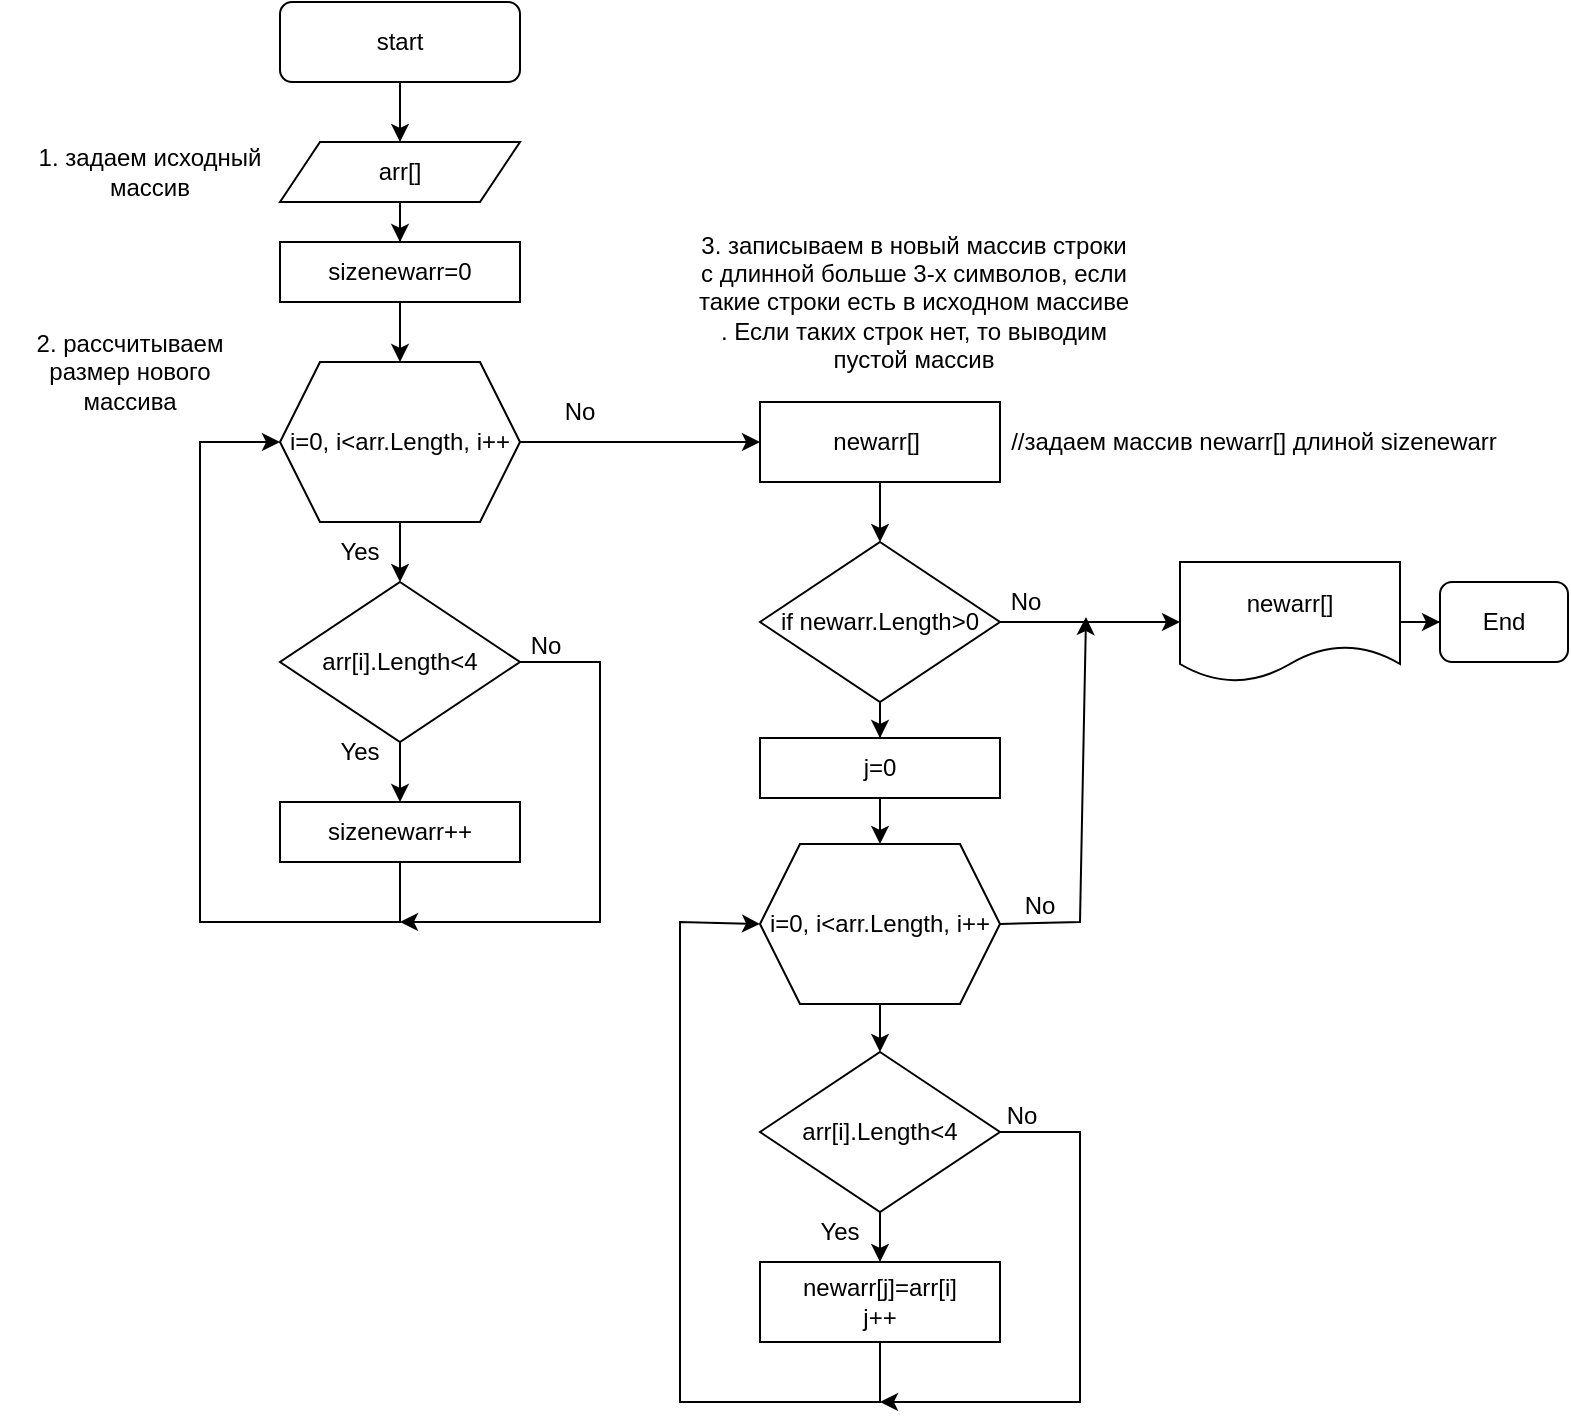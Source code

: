 <mxfile version="24.3.1" type="device">
  <diagram id="C5RBs43oDa-KdzZeNtuy" name="Page-1">
    <mxGraphModel dx="1380" dy="783" grid="1" gridSize="10" guides="1" tooltips="1" connect="1" arrows="1" fold="1" page="1" pageScale="1" pageWidth="827" pageHeight="1169" math="0" shadow="0">
      <root>
        <mxCell id="WIyWlLk6GJQsqaUBKTNV-0" />
        <mxCell id="WIyWlLk6GJQsqaUBKTNV-1" parent="WIyWlLk6GJQsqaUBKTNV-0" />
        <mxCell id="GWMxjnHyGKg8J2kY3fZM-7" value="" style="edgeStyle=orthogonalEdgeStyle;rounded=0;orthogonalLoop=1;jettySize=auto;html=1;entryX=0.5;entryY=0;entryDx=0;entryDy=0;" edge="1" parent="WIyWlLk6GJQsqaUBKTNV-1" source="WIyWlLk6GJQsqaUBKTNV-3" target="GWMxjnHyGKg8J2kY3fZM-0">
          <mxGeometry relative="1" as="geometry">
            <Array as="points" />
          </mxGeometry>
        </mxCell>
        <mxCell id="WIyWlLk6GJQsqaUBKTNV-3" value="start" style="rounded=1;whiteSpace=wrap;html=1;fontSize=12;glass=0;strokeWidth=1;shadow=0;" parent="WIyWlLk6GJQsqaUBKTNV-1" vertex="1">
          <mxGeometry x="160" y="80" width="120" height="40" as="geometry" />
        </mxCell>
        <mxCell id="GWMxjnHyGKg8J2kY3fZM-4" value="" style="edgeStyle=orthogonalEdgeStyle;rounded=0;orthogonalLoop=1;jettySize=auto;html=1;" edge="1" parent="WIyWlLk6GJQsqaUBKTNV-1" source="GWMxjnHyGKg8J2kY3fZM-0" target="GWMxjnHyGKg8J2kY3fZM-2">
          <mxGeometry relative="1" as="geometry" />
        </mxCell>
        <mxCell id="GWMxjnHyGKg8J2kY3fZM-0" value="arr[]" style="shape=parallelogram;perimeter=parallelogramPerimeter;whiteSpace=wrap;html=1;fixedSize=1;" vertex="1" parent="WIyWlLk6GJQsqaUBKTNV-1">
          <mxGeometry x="160" y="150" width="120" height="30" as="geometry" />
        </mxCell>
        <mxCell id="GWMxjnHyGKg8J2kY3fZM-8" value="" style="edgeStyle=orthogonalEdgeStyle;rounded=0;orthogonalLoop=1;jettySize=auto;html=1;" edge="1" parent="WIyWlLk6GJQsqaUBKTNV-1" source="GWMxjnHyGKg8J2kY3fZM-2">
          <mxGeometry relative="1" as="geometry">
            <mxPoint x="220" y="260" as="targetPoint" />
          </mxGeometry>
        </mxCell>
        <mxCell id="GWMxjnHyGKg8J2kY3fZM-2" value="sizenewarr=0" style="rounded=0;whiteSpace=wrap;html=1;" vertex="1" parent="WIyWlLk6GJQsqaUBKTNV-1">
          <mxGeometry x="160" y="200" width="120" height="30" as="geometry" />
        </mxCell>
        <mxCell id="GWMxjnHyGKg8J2kY3fZM-12" value="" style="edgeStyle=orthogonalEdgeStyle;rounded=0;orthogonalLoop=1;jettySize=auto;html=1;" edge="1" parent="WIyWlLk6GJQsqaUBKTNV-1" source="GWMxjnHyGKg8J2kY3fZM-9" target="GWMxjnHyGKg8J2kY3fZM-10">
          <mxGeometry relative="1" as="geometry" />
        </mxCell>
        <mxCell id="GWMxjnHyGKg8J2kY3fZM-23" value="" style="edgeStyle=orthogonalEdgeStyle;rounded=0;orthogonalLoop=1;jettySize=auto;html=1;entryX=0;entryY=0.5;entryDx=0;entryDy=0;" edge="1" parent="WIyWlLk6GJQsqaUBKTNV-1" source="GWMxjnHyGKg8J2kY3fZM-9" target="GWMxjnHyGKg8J2kY3fZM-59">
          <mxGeometry relative="1" as="geometry">
            <mxPoint x="400" y="300" as="targetPoint" />
          </mxGeometry>
        </mxCell>
        <mxCell id="GWMxjnHyGKg8J2kY3fZM-9" value="i=0, i&amp;lt;arr.Length, i++" style="shape=hexagon;perimeter=hexagonPerimeter2;whiteSpace=wrap;html=1;fixedSize=1;" vertex="1" parent="WIyWlLk6GJQsqaUBKTNV-1">
          <mxGeometry x="160" y="260" width="120" height="80" as="geometry" />
        </mxCell>
        <mxCell id="GWMxjnHyGKg8J2kY3fZM-13" value="" style="edgeStyle=orthogonalEdgeStyle;rounded=0;orthogonalLoop=1;jettySize=auto;html=1;" edge="1" parent="WIyWlLk6GJQsqaUBKTNV-1" source="GWMxjnHyGKg8J2kY3fZM-10" target="GWMxjnHyGKg8J2kY3fZM-11">
          <mxGeometry relative="1" as="geometry" />
        </mxCell>
        <mxCell id="GWMxjnHyGKg8J2kY3fZM-10" value="arr[i].Length&amp;lt;4" style="rhombus;whiteSpace=wrap;html=1;" vertex="1" parent="WIyWlLk6GJQsqaUBKTNV-1">
          <mxGeometry x="160" y="370" width="120" height="80" as="geometry" />
        </mxCell>
        <mxCell id="GWMxjnHyGKg8J2kY3fZM-11" value="sizenewarr++" style="rounded=0;whiteSpace=wrap;html=1;" vertex="1" parent="WIyWlLk6GJQsqaUBKTNV-1">
          <mxGeometry x="160" y="480" width="120" height="30" as="geometry" />
        </mxCell>
        <mxCell id="GWMxjnHyGKg8J2kY3fZM-14" value="Yes" style="text;html=1;align=center;verticalAlign=middle;whiteSpace=wrap;rounded=0;" vertex="1" parent="WIyWlLk6GJQsqaUBKTNV-1">
          <mxGeometry x="170" y="340" width="60" height="30" as="geometry" />
        </mxCell>
        <mxCell id="GWMxjnHyGKg8J2kY3fZM-15" value="Yes" style="text;html=1;align=center;verticalAlign=middle;whiteSpace=wrap;rounded=0;" vertex="1" parent="WIyWlLk6GJQsqaUBKTNV-1">
          <mxGeometry x="170" y="440" width="60" height="30" as="geometry" />
        </mxCell>
        <mxCell id="GWMxjnHyGKg8J2kY3fZM-16" value="" style="endArrow=classic;html=1;rounded=0;exitX=0.5;exitY=1;exitDx=0;exitDy=0;entryX=0;entryY=0.5;entryDx=0;entryDy=0;" edge="1" parent="WIyWlLk6GJQsqaUBKTNV-1" source="GWMxjnHyGKg8J2kY3fZM-11" target="GWMxjnHyGKg8J2kY3fZM-9">
          <mxGeometry width="50" height="50" relative="1" as="geometry">
            <mxPoint x="250" y="340" as="sourcePoint" />
            <mxPoint x="260" y="550" as="targetPoint" />
            <Array as="points">
              <mxPoint x="220" y="540" />
              <mxPoint x="120" y="540" />
              <mxPoint x="120" y="300" />
            </Array>
          </mxGeometry>
        </mxCell>
        <mxCell id="GWMxjnHyGKg8J2kY3fZM-17" value="" style="endArrow=classic;html=1;rounded=0;exitX=1;exitY=0.5;exitDx=0;exitDy=0;" edge="1" parent="WIyWlLk6GJQsqaUBKTNV-1" source="GWMxjnHyGKg8J2kY3fZM-10">
          <mxGeometry width="50" height="50" relative="1" as="geometry">
            <mxPoint x="250" y="340" as="sourcePoint" />
            <mxPoint x="220" y="540" as="targetPoint" />
            <Array as="points">
              <mxPoint x="320" y="410" />
              <mxPoint x="320" y="540" />
            </Array>
          </mxGeometry>
        </mxCell>
        <mxCell id="GWMxjnHyGKg8J2kY3fZM-18" value="No" style="text;html=1;align=center;verticalAlign=middle;whiteSpace=wrap;rounded=0;" vertex="1" parent="WIyWlLk6GJQsqaUBKTNV-1">
          <mxGeometry x="263" y="387" width="60" height="30" as="geometry" />
        </mxCell>
        <mxCell id="GWMxjnHyGKg8J2kY3fZM-31" value="" style="edgeStyle=orthogonalEdgeStyle;rounded=0;orthogonalLoop=1;jettySize=auto;html=1;" edge="1" parent="WIyWlLk6GJQsqaUBKTNV-1" source="GWMxjnHyGKg8J2kY3fZM-25" target="GWMxjnHyGKg8J2kY3fZM-29">
          <mxGeometry relative="1" as="geometry" />
        </mxCell>
        <mxCell id="GWMxjnHyGKg8J2kY3fZM-41" value="" style="edgeStyle=orthogonalEdgeStyle;rounded=0;orthogonalLoop=1;jettySize=auto;html=1;entryX=0.5;entryY=0;entryDx=0;entryDy=0;" edge="1" parent="WIyWlLk6GJQsqaUBKTNV-1" source="GWMxjnHyGKg8J2kY3fZM-25" target="GWMxjnHyGKg8J2kY3fZM-35">
          <mxGeometry relative="1" as="geometry" />
        </mxCell>
        <mxCell id="GWMxjnHyGKg8J2kY3fZM-25" value="if newarr.Length&amp;gt;0" style="rhombus;whiteSpace=wrap;html=1;" vertex="1" parent="WIyWlLk6GJQsqaUBKTNV-1">
          <mxGeometry x="400" y="350" width="120" height="80" as="geometry" />
        </mxCell>
        <mxCell id="GWMxjnHyGKg8J2kY3fZM-32" value="" style="edgeStyle=orthogonalEdgeStyle;rounded=0;orthogonalLoop=1;jettySize=auto;html=1;" edge="1" parent="WIyWlLk6GJQsqaUBKTNV-1" source="GWMxjnHyGKg8J2kY3fZM-29" target="GWMxjnHyGKg8J2kY3fZM-30">
          <mxGeometry relative="1" as="geometry" />
        </mxCell>
        <mxCell id="GWMxjnHyGKg8J2kY3fZM-29" value="newarr[]" style="shape=document;whiteSpace=wrap;html=1;boundedLbl=1;" vertex="1" parent="WIyWlLk6GJQsqaUBKTNV-1">
          <mxGeometry x="610" y="360" width="110" height="60" as="geometry" />
        </mxCell>
        <mxCell id="GWMxjnHyGKg8J2kY3fZM-30" value="End" style="rounded=1;whiteSpace=wrap;html=1;fontSize=12;glass=0;strokeWidth=1;shadow=0;" vertex="1" parent="WIyWlLk6GJQsqaUBKTNV-1">
          <mxGeometry x="740" y="370" width="64" height="40" as="geometry" />
        </mxCell>
        <mxCell id="GWMxjnHyGKg8J2kY3fZM-33" value="No" style="text;html=1;align=center;verticalAlign=middle;whiteSpace=wrap;rounded=0;" vertex="1" parent="WIyWlLk6GJQsqaUBKTNV-1">
          <mxGeometry x="503" y="365" width="60" height="30" as="geometry" />
        </mxCell>
        <mxCell id="GWMxjnHyGKg8J2kY3fZM-45" value="" style="edgeStyle=orthogonalEdgeStyle;rounded=0;orthogonalLoop=1;jettySize=auto;html=1;" edge="1" parent="WIyWlLk6GJQsqaUBKTNV-1" source="GWMxjnHyGKg8J2kY3fZM-34" target="GWMxjnHyGKg8J2kY3fZM-44">
          <mxGeometry relative="1" as="geometry" />
        </mxCell>
        <mxCell id="GWMxjnHyGKg8J2kY3fZM-34" value="arr[i].Length&amp;lt;4" style="rhombus;whiteSpace=wrap;html=1;" vertex="1" parent="WIyWlLk6GJQsqaUBKTNV-1">
          <mxGeometry x="400" y="605" width="120" height="80" as="geometry" />
        </mxCell>
        <mxCell id="GWMxjnHyGKg8J2kY3fZM-42" value="" style="edgeStyle=orthogonalEdgeStyle;rounded=0;orthogonalLoop=1;jettySize=auto;html=1;" edge="1" parent="WIyWlLk6GJQsqaUBKTNV-1" source="GWMxjnHyGKg8J2kY3fZM-35" target="GWMxjnHyGKg8J2kY3fZM-36">
          <mxGeometry relative="1" as="geometry" />
        </mxCell>
        <mxCell id="GWMxjnHyGKg8J2kY3fZM-35" value="j=0" style="rounded=0;whiteSpace=wrap;html=1;" vertex="1" parent="WIyWlLk6GJQsqaUBKTNV-1">
          <mxGeometry x="400" y="448" width="120" height="30" as="geometry" />
        </mxCell>
        <mxCell id="GWMxjnHyGKg8J2kY3fZM-43" value="" style="edgeStyle=orthogonalEdgeStyle;rounded=0;orthogonalLoop=1;jettySize=auto;html=1;" edge="1" parent="WIyWlLk6GJQsqaUBKTNV-1" source="GWMxjnHyGKg8J2kY3fZM-36" target="GWMxjnHyGKg8J2kY3fZM-34">
          <mxGeometry relative="1" as="geometry" />
        </mxCell>
        <mxCell id="GWMxjnHyGKg8J2kY3fZM-36" value="i=0, i&amp;lt;arr.Length, i++" style="shape=hexagon;perimeter=hexagonPerimeter2;whiteSpace=wrap;html=1;fixedSize=1;" vertex="1" parent="WIyWlLk6GJQsqaUBKTNV-1">
          <mxGeometry x="400" y="501" width="120" height="80" as="geometry" />
        </mxCell>
        <mxCell id="GWMxjnHyGKg8J2kY3fZM-44" value="newarr[j]=arr[i]&lt;div&gt;j++&lt;/div&gt;" style="rounded=0;whiteSpace=wrap;html=1;" vertex="1" parent="WIyWlLk6GJQsqaUBKTNV-1">
          <mxGeometry x="400" y="710" width="120" height="40" as="geometry" />
        </mxCell>
        <mxCell id="GWMxjnHyGKg8J2kY3fZM-46" value="Yes" style="text;html=1;align=center;verticalAlign=middle;whiteSpace=wrap;rounded=0;" vertex="1" parent="WIyWlLk6GJQsqaUBKTNV-1">
          <mxGeometry x="410" y="680" width="60" height="30" as="geometry" />
        </mxCell>
        <mxCell id="GWMxjnHyGKg8J2kY3fZM-47" value="No" style="text;html=1;align=center;verticalAlign=middle;whiteSpace=wrap;rounded=0;" vertex="1" parent="WIyWlLk6GJQsqaUBKTNV-1">
          <mxGeometry x="501" y="622" width="60" height="30" as="geometry" />
        </mxCell>
        <mxCell id="GWMxjnHyGKg8J2kY3fZM-48" value="" style="endArrow=classic;html=1;rounded=0;exitX=0.5;exitY=1;exitDx=0;exitDy=0;entryX=0;entryY=0.5;entryDx=0;entryDy=0;" edge="1" parent="WIyWlLk6GJQsqaUBKTNV-1" source="GWMxjnHyGKg8J2kY3fZM-44" target="GWMxjnHyGKg8J2kY3fZM-36">
          <mxGeometry width="50" height="50" relative="1" as="geometry">
            <mxPoint x="350" y="580" as="sourcePoint" />
            <mxPoint x="370" y="560" as="targetPoint" />
            <Array as="points">
              <mxPoint x="460" y="780" />
              <mxPoint x="360" y="780" />
              <mxPoint x="360" y="540" />
            </Array>
          </mxGeometry>
        </mxCell>
        <mxCell id="GWMxjnHyGKg8J2kY3fZM-49" value="" style="endArrow=classic;html=1;rounded=0;exitX=1;exitY=0.5;exitDx=0;exitDy=0;" edge="1" parent="WIyWlLk6GJQsqaUBKTNV-1" source="GWMxjnHyGKg8J2kY3fZM-34">
          <mxGeometry width="50" height="50" relative="1" as="geometry">
            <mxPoint x="350" y="580" as="sourcePoint" />
            <mxPoint x="460" y="780" as="targetPoint" />
            <Array as="points">
              <mxPoint x="560" y="645" />
              <mxPoint x="560" y="780" />
            </Array>
          </mxGeometry>
        </mxCell>
        <mxCell id="GWMxjnHyGKg8J2kY3fZM-50" value="" style="endArrow=classic;html=1;rounded=0;exitX=1;exitY=0.5;exitDx=0;exitDy=0;entryX=1;entryY=0.75;entryDx=0;entryDy=0;" edge="1" parent="WIyWlLk6GJQsqaUBKTNV-1" source="GWMxjnHyGKg8J2kY3fZM-36" target="GWMxjnHyGKg8J2kY3fZM-33">
          <mxGeometry width="50" height="50" relative="1" as="geometry">
            <mxPoint x="490" y="580" as="sourcePoint" />
            <mxPoint x="540" y="530" as="targetPoint" />
            <Array as="points">
              <mxPoint x="560" y="540" />
            </Array>
          </mxGeometry>
        </mxCell>
        <mxCell id="GWMxjnHyGKg8J2kY3fZM-51" value="No" style="text;html=1;align=center;verticalAlign=middle;whiteSpace=wrap;rounded=0;" vertex="1" parent="WIyWlLk6GJQsqaUBKTNV-1">
          <mxGeometry x="510" y="517" width="60" height="30" as="geometry" />
        </mxCell>
        <mxCell id="GWMxjnHyGKg8J2kY3fZM-52" value="1.&amp;nbsp;&lt;span style=&quot;background-color: initial;&quot;&gt;задаем исходный массив&lt;/span&gt;" style="text;html=1;align=center;verticalAlign=middle;whiteSpace=wrap;rounded=0;" vertex="1" parent="WIyWlLk6GJQsqaUBKTNV-1">
          <mxGeometry x="30" y="150" width="130" height="30" as="geometry" />
        </mxCell>
        <mxCell id="GWMxjnHyGKg8J2kY3fZM-53" value="2. рассчитываем размер нового массива" style="text;html=1;align=center;verticalAlign=middle;whiteSpace=wrap;rounded=0;" vertex="1" parent="WIyWlLk6GJQsqaUBKTNV-1">
          <mxGeometry x="20" y="240" width="130" height="50" as="geometry" />
        </mxCell>
        <mxCell id="GWMxjnHyGKg8J2kY3fZM-56" value="3. записываем в новый массив строки с длинной больше 3-х символов, если такие строки есть в исходном массиве . Если таких строк нет, то выводим пустой массив" style="text;html=1;align=center;verticalAlign=middle;whiteSpace=wrap;rounded=0;" vertex="1" parent="WIyWlLk6GJQsqaUBKTNV-1">
          <mxGeometry x="367" y="180" width="220" height="100" as="geometry" />
        </mxCell>
        <mxCell id="GWMxjnHyGKg8J2kY3fZM-58" value="" style="edgeStyle=orthogonalEdgeStyle;rounded=0;orthogonalLoop=1;jettySize=auto;html=1;" edge="1" parent="WIyWlLk6GJQsqaUBKTNV-1">
          <mxGeometry relative="1" as="geometry">
            <mxPoint x="460" y="320" as="sourcePoint" />
            <mxPoint x="460" y="300" as="targetPoint" />
          </mxGeometry>
        </mxCell>
        <mxCell id="GWMxjnHyGKg8J2kY3fZM-61" value="" style="edgeStyle=orthogonalEdgeStyle;rounded=0;orthogonalLoop=1;jettySize=auto;html=1;" edge="1" parent="WIyWlLk6GJQsqaUBKTNV-1" source="GWMxjnHyGKg8J2kY3fZM-59" target="GWMxjnHyGKg8J2kY3fZM-25">
          <mxGeometry relative="1" as="geometry" />
        </mxCell>
        <mxCell id="GWMxjnHyGKg8J2kY3fZM-59" value="newarr[]&amp;nbsp;" style="rounded=0;whiteSpace=wrap;html=1;" vertex="1" parent="WIyWlLk6GJQsqaUBKTNV-1">
          <mxGeometry x="400" y="280" width="120" height="40" as="geometry" />
        </mxCell>
        <mxCell id="GWMxjnHyGKg8J2kY3fZM-62" value="//задаем массив newarr[] длиной sizenewarr" style="text;html=1;align=center;verticalAlign=middle;whiteSpace=wrap;rounded=0;" vertex="1" parent="WIyWlLk6GJQsqaUBKTNV-1">
          <mxGeometry x="507" y="280" width="280" height="40" as="geometry" />
        </mxCell>
        <mxCell id="GWMxjnHyGKg8J2kY3fZM-63" value="No" style="text;html=1;align=center;verticalAlign=middle;whiteSpace=wrap;rounded=0;" vertex="1" parent="WIyWlLk6GJQsqaUBKTNV-1">
          <mxGeometry x="280" y="270" width="60" height="30" as="geometry" />
        </mxCell>
      </root>
    </mxGraphModel>
  </diagram>
</mxfile>

